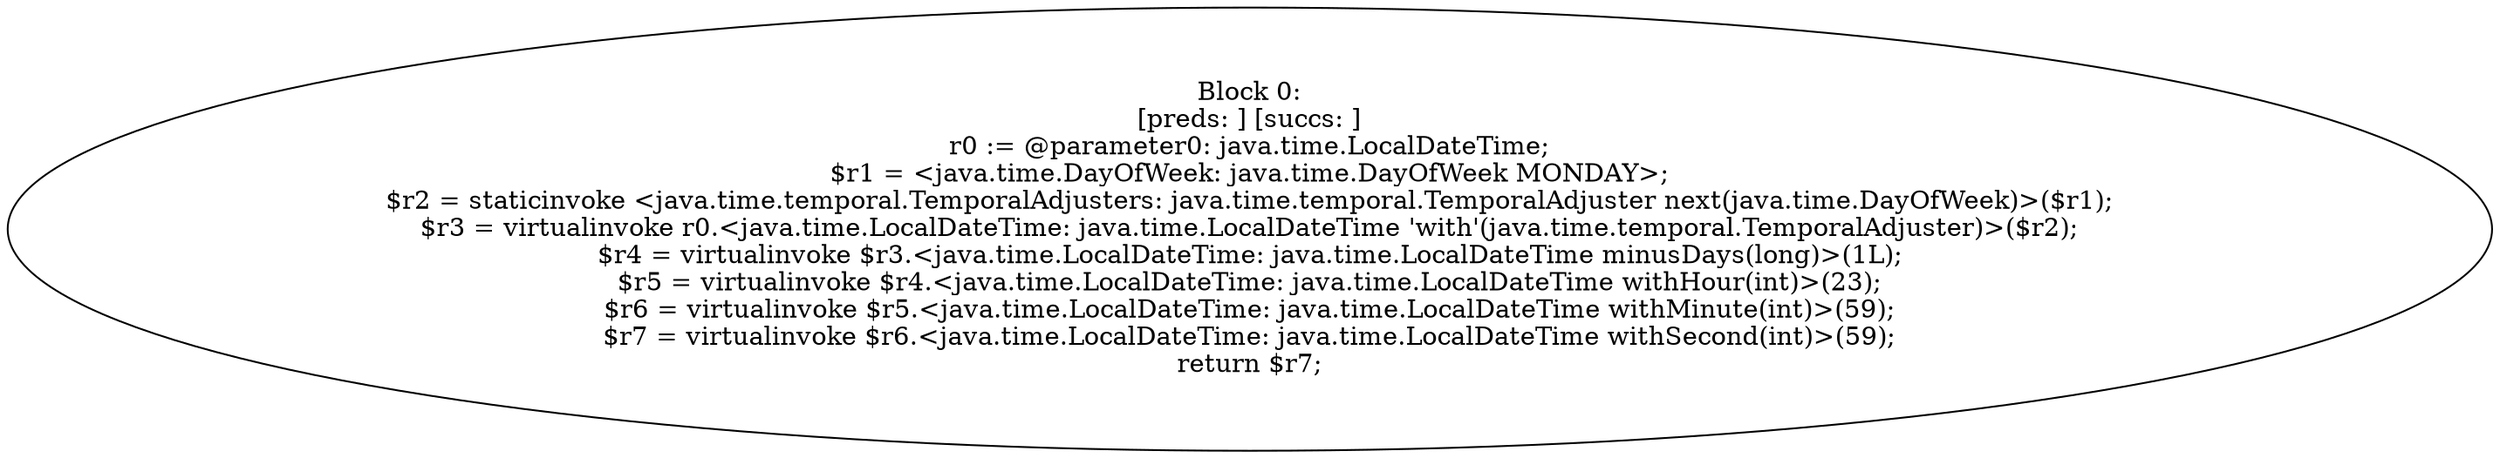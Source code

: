 digraph "unitGraph" {
    "Block 0:
[preds: ] [succs: ]
r0 := @parameter0: java.time.LocalDateTime;
$r1 = <java.time.DayOfWeek: java.time.DayOfWeek MONDAY>;
$r2 = staticinvoke <java.time.temporal.TemporalAdjusters: java.time.temporal.TemporalAdjuster next(java.time.DayOfWeek)>($r1);
$r3 = virtualinvoke r0.<java.time.LocalDateTime: java.time.LocalDateTime 'with'(java.time.temporal.TemporalAdjuster)>($r2);
$r4 = virtualinvoke $r3.<java.time.LocalDateTime: java.time.LocalDateTime minusDays(long)>(1L);
$r5 = virtualinvoke $r4.<java.time.LocalDateTime: java.time.LocalDateTime withHour(int)>(23);
$r6 = virtualinvoke $r5.<java.time.LocalDateTime: java.time.LocalDateTime withMinute(int)>(59);
$r7 = virtualinvoke $r6.<java.time.LocalDateTime: java.time.LocalDateTime withSecond(int)>(59);
return $r7;
"
}
